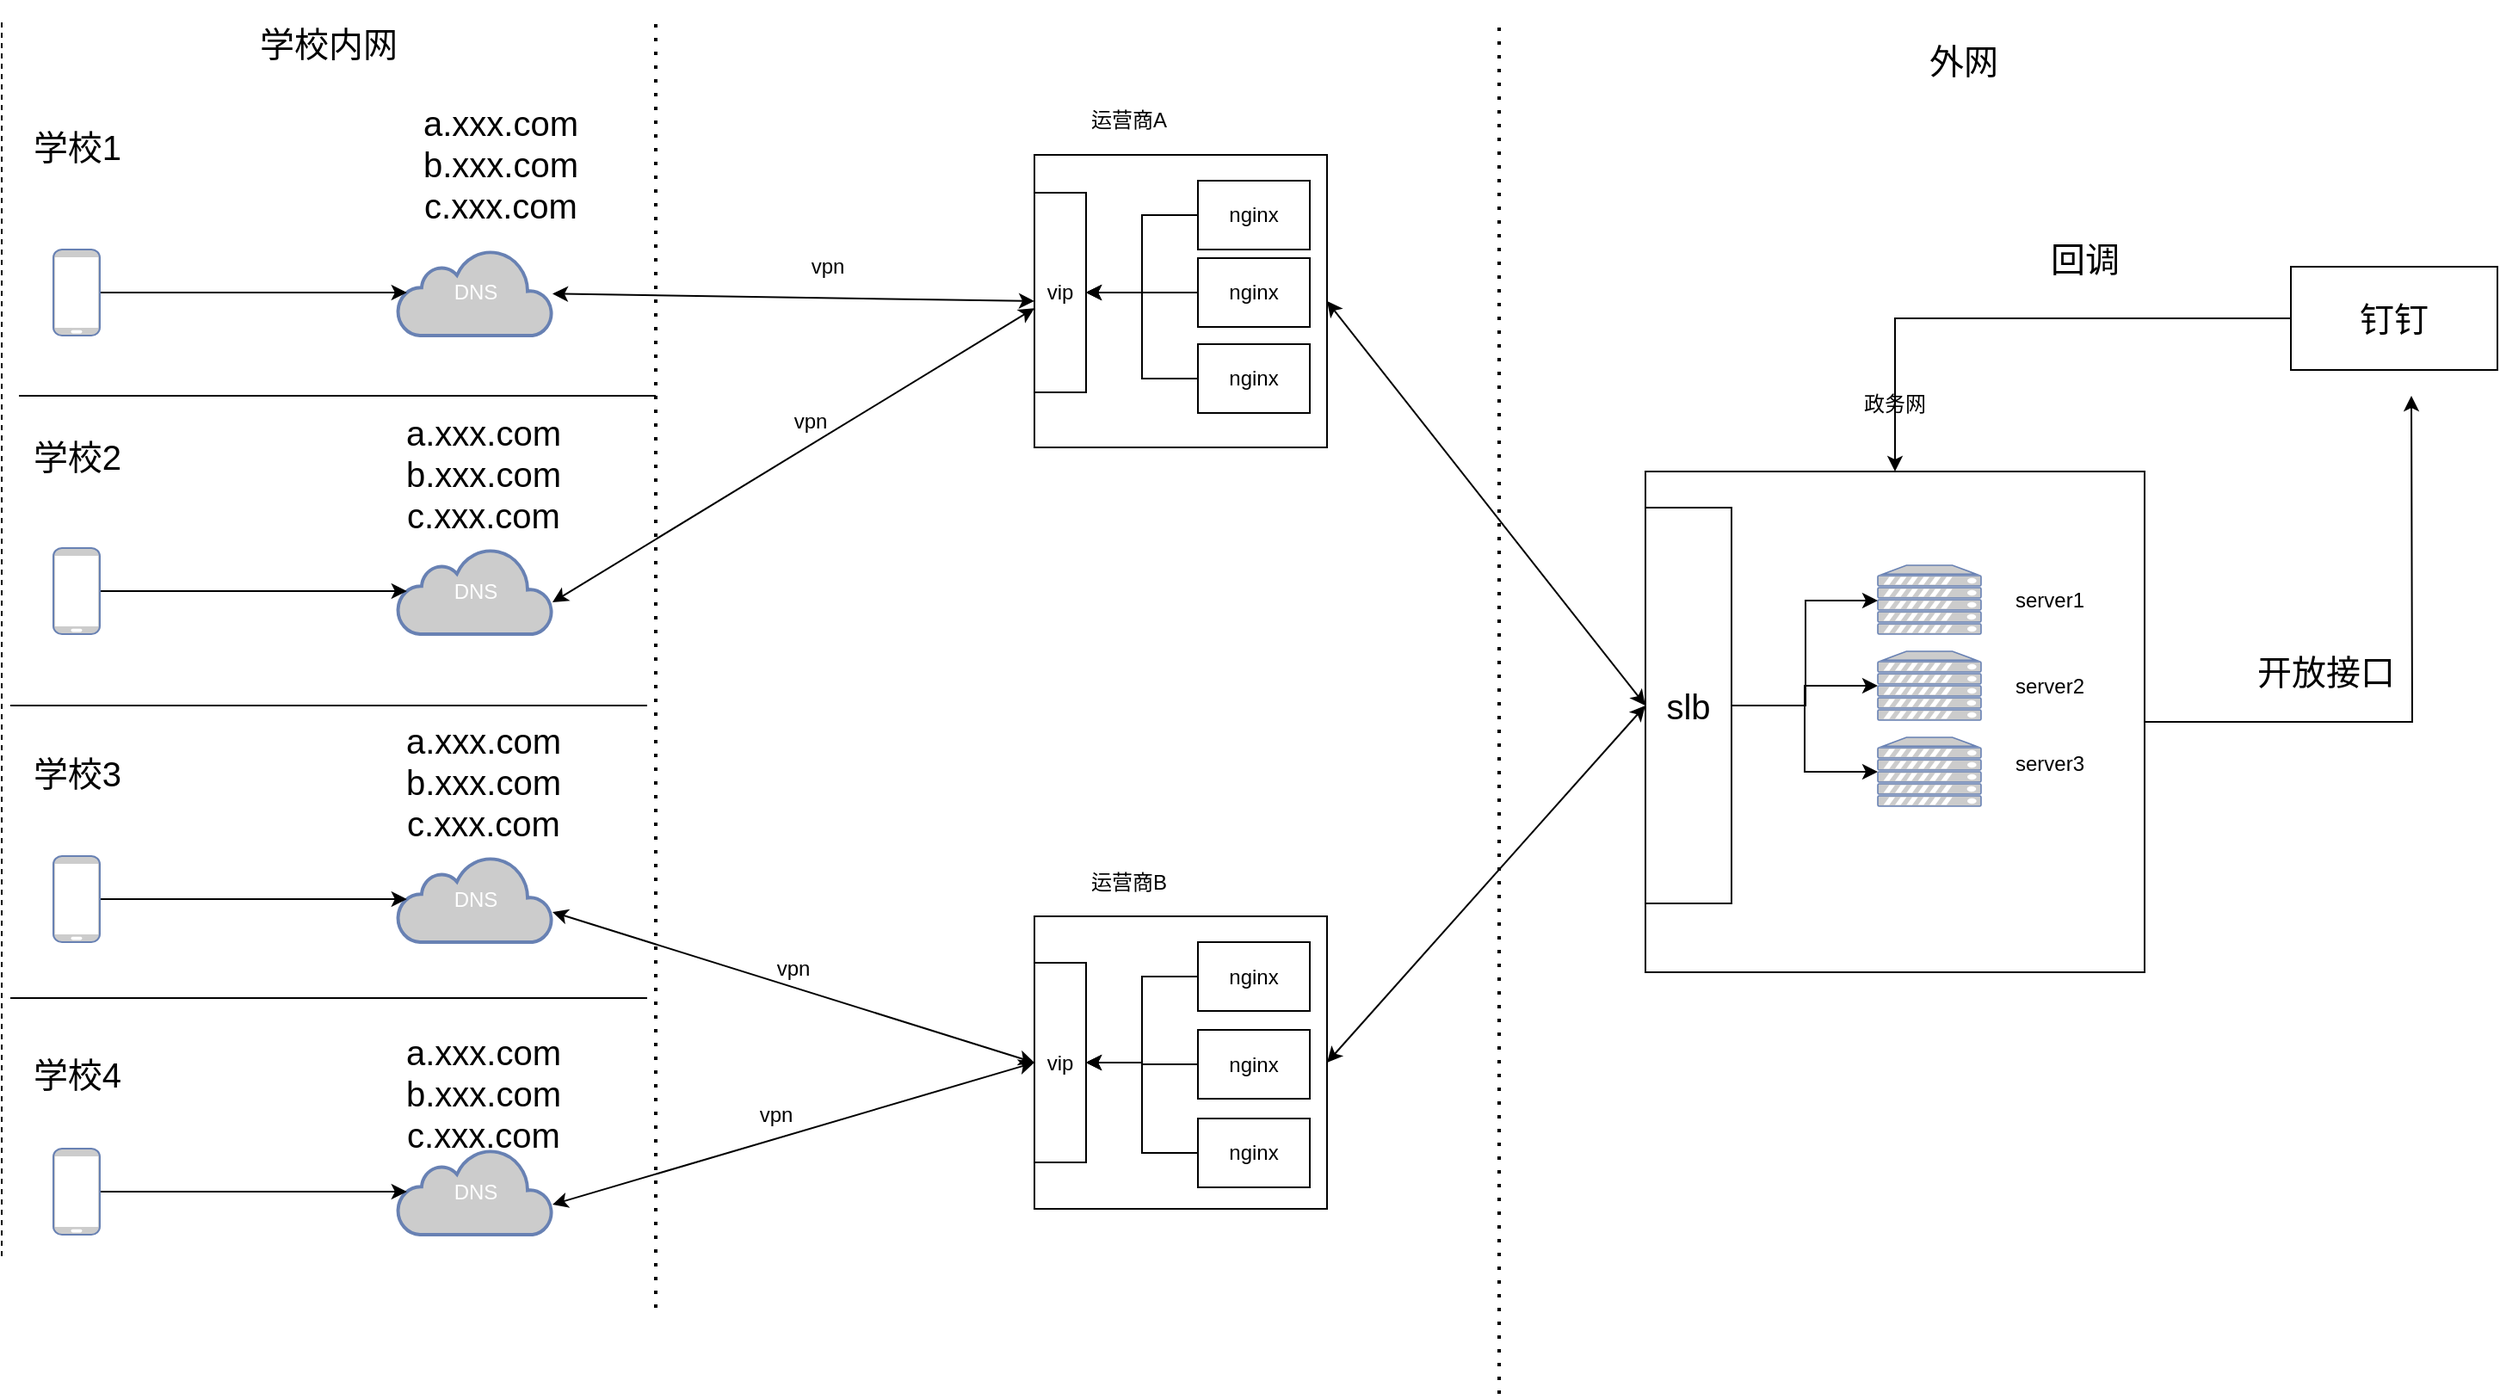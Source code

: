 <mxfile version="20.8.19" type="github">
  <diagram name="第 1 页" id="-a2cajlcUVzWi9H27ka_">
    <mxGraphModel dx="2265" dy="764" grid="1" gridSize="10" guides="1" tooltips="1" connect="1" arrows="1" fold="1" page="1" pageScale="1" pageWidth="827" pageHeight="1169" math="0" shadow="0">
      <root>
        <mxCell id="0" />
        <mxCell id="1" parent="0" />
        <mxCell id="5XkQjtwtMUVPwkuHvZPp-11" value="" style="whiteSpace=wrap;html=1;aspect=fixed;" vertex="1" parent="1">
          <mxGeometry x="280" y="90" width="170" height="170" as="geometry" />
        </mxCell>
        <mxCell id="5XkQjtwtMUVPwkuHvZPp-12" value="运营商A" style="text;html=1;strokeColor=none;fillColor=none;align=center;verticalAlign=middle;whiteSpace=wrap;rounded=0;" vertex="1" parent="1">
          <mxGeometry x="305" y="55" width="60" height="30" as="geometry" />
        </mxCell>
        <mxCell id="5XkQjtwtMUVPwkuHvZPp-13" value="" style="endArrow=none;dashed=1;html=1;dashPattern=1 3;strokeWidth=2;rounded=0;" edge="1" parent="1">
          <mxGeometry width="50" height="50" relative="1" as="geometry">
            <mxPoint x="60" y="760" as="sourcePoint" />
            <mxPoint x="60" y="10" as="targetPoint" />
          </mxGeometry>
        </mxCell>
        <mxCell id="5XkQjtwtMUVPwkuHvZPp-17" value="&lt;font style=&quot;font-size: 20px;&quot;&gt;学校内网&lt;/font&gt;" style="text;html=1;strokeColor=none;fillColor=none;align=center;verticalAlign=middle;whiteSpace=wrap;rounded=0;" vertex="1" parent="1">
          <mxGeometry x="-190" y="10" width="120" height="30" as="geometry" />
        </mxCell>
        <mxCell id="5XkQjtwtMUVPwkuHvZPp-54" value="" style="edgeStyle=orthogonalEdgeStyle;rounded=0;orthogonalLoop=1;jettySize=auto;html=1;" edge="1" parent="1" source="5XkQjtwtMUVPwkuHvZPp-22" target="5XkQjtwtMUVPwkuHvZPp-53">
          <mxGeometry relative="1" as="geometry" />
        </mxCell>
        <mxCell id="5XkQjtwtMUVPwkuHvZPp-22" value="nginx" style="rounded=0;whiteSpace=wrap;html=1;" vertex="1" parent="1">
          <mxGeometry x="375" y="105" width="65" height="40" as="geometry" />
        </mxCell>
        <mxCell id="5XkQjtwtMUVPwkuHvZPp-55" value="" style="edgeStyle=orthogonalEdgeStyle;rounded=0;orthogonalLoop=1;jettySize=auto;html=1;" edge="1" parent="1" source="5XkQjtwtMUVPwkuHvZPp-23" target="5XkQjtwtMUVPwkuHvZPp-53">
          <mxGeometry relative="1" as="geometry" />
        </mxCell>
        <mxCell id="5XkQjtwtMUVPwkuHvZPp-23" value="nginx" style="rounded=0;whiteSpace=wrap;html=1;" vertex="1" parent="1">
          <mxGeometry x="375" y="150" width="65" height="40" as="geometry" />
        </mxCell>
        <mxCell id="5XkQjtwtMUVPwkuHvZPp-56" value="" style="edgeStyle=orthogonalEdgeStyle;rounded=0;orthogonalLoop=1;jettySize=auto;html=1;" edge="1" parent="1" source="5XkQjtwtMUVPwkuHvZPp-24" target="5XkQjtwtMUVPwkuHvZPp-53">
          <mxGeometry relative="1" as="geometry" />
        </mxCell>
        <mxCell id="5XkQjtwtMUVPwkuHvZPp-24" value="nginx" style="rounded=0;whiteSpace=wrap;html=1;" vertex="1" parent="1">
          <mxGeometry x="375" y="200" width="65" height="40" as="geometry" />
        </mxCell>
        <mxCell id="5XkQjtwtMUVPwkuHvZPp-36" value="DNS" style="html=1;outlineConnect=0;fillColor=#CCCCCC;strokeColor=#6881B3;gradientColor=none;gradientDirection=north;strokeWidth=2;shape=mxgraph.networks.cloud;fontColor=#ffffff;" vertex="1" parent="1">
          <mxGeometry x="-90" y="145" width="90" height="50" as="geometry" />
        </mxCell>
        <mxCell id="5XkQjtwtMUVPwkuHvZPp-39" value="" style="endArrow=classic;startArrow=classic;html=1;rounded=0;entryX=0;entryY=0.5;entryDx=0;entryDy=0;" edge="1" parent="1" source="5XkQjtwtMUVPwkuHvZPp-36" target="5XkQjtwtMUVPwkuHvZPp-11">
          <mxGeometry width="50" height="50" relative="1" as="geometry">
            <mxPoint x="60" y="410" as="sourcePoint" />
            <mxPoint x="110" y="360" as="targetPoint" />
          </mxGeometry>
        </mxCell>
        <mxCell id="5XkQjtwtMUVPwkuHvZPp-42" value="vpn" style="text;html=1;strokeColor=none;fillColor=none;align=center;verticalAlign=middle;whiteSpace=wrap;rounded=0;" vertex="1" parent="1">
          <mxGeometry x="130" y="140" width="60" height="30" as="geometry" />
        </mxCell>
        <mxCell id="5XkQjtwtMUVPwkuHvZPp-98" style="edgeStyle=orthogonalEdgeStyle;rounded=0;orthogonalLoop=1;jettySize=auto;html=1;fontSize=20;" edge="1" parent="1" source="5XkQjtwtMUVPwkuHvZPp-49">
          <mxGeometry relative="1" as="geometry">
            <mxPoint x="1080" y="230" as="targetPoint" />
          </mxGeometry>
        </mxCell>
        <mxCell id="5XkQjtwtMUVPwkuHvZPp-49" value="" style="rounded=0;whiteSpace=wrap;html=1;" vertex="1" parent="1">
          <mxGeometry x="635" y="274" width="290" height="291" as="geometry" />
        </mxCell>
        <mxCell id="5XkQjtwtMUVPwkuHvZPp-50" value="" style="endArrow=none;dashed=1;html=1;dashPattern=1 3;strokeWidth=2;rounded=0;" edge="1" parent="1">
          <mxGeometry width="50" height="50" relative="1" as="geometry">
            <mxPoint x="550" y="810" as="sourcePoint" />
            <mxPoint x="550" y="10" as="targetPoint" />
          </mxGeometry>
        </mxCell>
        <mxCell id="5XkQjtwtMUVPwkuHvZPp-51" value="政务网" style="text;html=1;strokeColor=none;fillColor=none;align=center;verticalAlign=middle;whiteSpace=wrap;rounded=0;" vertex="1" parent="1">
          <mxGeometry x="750" y="220" width="60" height="30" as="geometry" />
        </mxCell>
        <mxCell id="5XkQjtwtMUVPwkuHvZPp-52" value="&lt;font style=&quot;font-size: 20px;&quot;&gt;外网&lt;/font&gt;" style="text;html=1;strokeColor=none;fillColor=none;align=center;verticalAlign=middle;whiteSpace=wrap;rounded=0;" vertex="1" parent="1">
          <mxGeometry x="670" width="300" height="70" as="geometry" />
        </mxCell>
        <mxCell id="5XkQjtwtMUVPwkuHvZPp-53" value="vip" style="rounded=0;whiteSpace=wrap;html=1;" vertex="1" parent="1">
          <mxGeometry x="280" y="112" width="30" height="116" as="geometry" />
        </mxCell>
        <mxCell id="5XkQjtwtMUVPwkuHvZPp-77" value="" style="endArrow=classic;startArrow=classic;html=1;rounded=0;exitX=1;exitY=0.5;exitDx=0;exitDy=0;entryX=0;entryY=0.5;entryDx=0;entryDy=0;" edge="1" parent="1" source="5XkQjtwtMUVPwkuHvZPp-11" target="5XkQjtwtMUVPwkuHvZPp-92">
          <mxGeometry width="50" height="50" relative="1" as="geometry">
            <mxPoint x="580" y="430" as="sourcePoint" />
            <mxPoint x="630" y="380" as="targetPoint" />
          </mxGeometry>
        </mxCell>
        <mxCell id="5XkQjtwtMUVPwkuHvZPp-78" value="" style="endArrow=classic;startArrow=classic;html=1;rounded=0;exitX=1;exitY=0.5;exitDx=0;exitDy=0;entryX=0;entryY=0.5;entryDx=0;entryDy=0;" edge="1" parent="1" source="5XkQjtwtMUVPwkuHvZPp-118" target="5XkQjtwtMUVPwkuHvZPp-92">
          <mxGeometry width="50" height="50" relative="1" as="geometry">
            <mxPoint x="461.02" y="394.03" as="sourcePoint" />
            <mxPoint x="630" y="390" as="targetPoint" />
          </mxGeometry>
        </mxCell>
        <mxCell id="5XkQjtwtMUVPwkuHvZPp-80" value="" style="fontColor=#0066CC;verticalAlign=top;verticalLabelPosition=bottom;labelPosition=center;align=center;html=1;outlineConnect=0;fillColor=#CCCCCC;strokeColor=#6881B3;gradientColor=none;gradientDirection=north;strokeWidth=2;shape=mxgraph.networks.server;" vertex="1" parent="1">
          <mxGeometry x="770" y="328.5" width="60" height="40" as="geometry" />
        </mxCell>
        <mxCell id="5XkQjtwtMUVPwkuHvZPp-81" value="" style="fontColor=#0066CC;verticalAlign=top;verticalLabelPosition=bottom;labelPosition=center;align=center;html=1;outlineConnect=0;fillColor=#CCCCCC;strokeColor=#6881B3;gradientColor=none;gradientDirection=north;strokeWidth=2;shape=mxgraph.networks.server;" vertex="1" parent="1">
          <mxGeometry x="770" y="378.5" width="60" height="40" as="geometry" />
        </mxCell>
        <mxCell id="5XkQjtwtMUVPwkuHvZPp-82" value="" style="fontColor=#0066CC;verticalAlign=top;verticalLabelPosition=bottom;labelPosition=center;align=center;html=1;outlineConnect=0;fillColor=#CCCCCC;strokeColor=#6881B3;gradientColor=none;gradientDirection=north;strokeWidth=2;shape=mxgraph.networks.server;" vertex="1" parent="1">
          <mxGeometry x="770" y="428.5" width="60" height="40" as="geometry" />
        </mxCell>
        <mxCell id="5XkQjtwtMUVPwkuHvZPp-83" value="server1" style="text;html=1;strokeColor=none;fillColor=none;align=center;verticalAlign=middle;whiteSpace=wrap;rounded=0;" vertex="1" parent="1">
          <mxGeometry x="840" y="333.5" width="60" height="30" as="geometry" />
        </mxCell>
        <mxCell id="5XkQjtwtMUVPwkuHvZPp-84" value="server3" style="text;html=1;strokeColor=none;fillColor=none;align=center;verticalAlign=middle;whiteSpace=wrap;rounded=0;" vertex="1" parent="1">
          <mxGeometry x="840" y="428.5" width="60" height="30" as="geometry" />
        </mxCell>
        <mxCell id="5XkQjtwtMUVPwkuHvZPp-85" value="server2" style="text;html=1;strokeColor=none;fillColor=none;align=center;verticalAlign=middle;whiteSpace=wrap;rounded=0;" vertex="1" parent="1">
          <mxGeometry x="840" y="383.5" width="60" height="30" as="geometry" />
        </mxCell>
        <mxCell id="5XkQjtwtMUVPwkuHvZPp-100" style="edgeStyle=orthogonalEdgeStyle;rounded=0;orthogonalLoop=1;jettySize=auto;html=1;entryX=0.06;entryY=0.5;entryDx=0;entryDy=0;entryPerimeter=0;fontSize=20;" edge="1" parent="1" source="5XkQjtwtMUVPwkuHvZPp-89" target="5XkQjtwtMUVPwkuHvZPp-36">
          <mxGeometry relative="1" as="geometry" />
        </mxCell>
        <mxCell id="5XkQjtwtMUVPwkuHvZPp-89" value="" style="fontColor=#0066CC;verticalAlign=top;verticalLabelPosition=bottom;labelPosition=center;align=center;html=1;outlineConnect=0;fillColor=#CCCCCC;strokeColor=#6881B3;gradientColor=none;gradientDirection=north;strokeWidth=2;shape=mxgraph.networks.mobile;" vertex="1" parent="1">
          <mxGeometry x="-290" y="145" width="27" height="50" as="geometry" />
        </mxCell>
        <mxCell id="5XkQjtwtMUVPwkuHvZPp-110" style="edgeStyle=orthogonalEdgeStyle;rounded=0;orthogonalLoop=1;jettySize=auto;html=1;fontSize=20;" edge="1" parent="1" source="5XkQjtwtMUVPwkuHvZPp-92" target="5XkQjtwtMUVPwkuHvZPp-80">
          <mxGeometry relative="1" as="geometry">
            <Array as="points">
              <mxPoint x="728" y="410" />
              <mxPoint x="728" y="349" />
            </Array>
          </mxGeometry>
        </mxCell>
        <mxCell id="5XkQjtwtMUVPwkuHvZPp-113" style="edgeStyle=orthogonalEdgeStyle;rounded=0;orthogonalLoop=1;jettySize=auto;html=1;exitX=1;exitY=0.5;exitDx=0;exitDy=0;fontSize=20;" edge="1" parent="1" source="5XkQjtwtMUVPwkuHvZPp-92" target="5XkQjtwtMUVPwkuHvZPp-82">
          <mxGeometry relative="1" as="geometry" />
        </mxCell>
        <mxCell id="5XkQjtwtMUVPwkuHvZPp-114" style="edgeStyle=orthogonalEdgeStyle;rounded=0;orthogonalLoop=1;jettySize=auto;html=1;fontSize=20;" edge="1" parent="1" source="5XkQjtwtMUVPwkuHvZPp-92" target="5XkQjtwtMUVPwkuHvZPp-81">
          <mxGeometry relative="1" as="geometry" />
        </mxCell>
        <mxCell id="5XkQjtwtMUVPwkuHvZPp-92" value="slb" style="rounded=0;whiteSpace=wrap;html=1;fontSize=20;" vertex="1" parent="1">
          <mxGeometry x="635" y="295" width="50" height="230" as="geometry" />
        </mxCell>
        <mxCell id="5XkQjtwtMUVPwkuHvZPp-96" style="edgeStyle=orthogonalEdgeStyle;rounded=0;orthogonalLoop=1;jettySize=auto;html=1;fontSize=20;" edge="1" parent="1" source="5XkQjtwtMUVPwkuHvZPp-93" target="5XkQjtwtMUVPwkuHvZPp-49">
          <mxGeometry relative="1" as="geometry" />
        </mxCell>
        <mxCell id="5XkQjtwtMUVPwkuHvZPp-93" value="钉钉" style="rounded=0;whiteSpace=wrap;html=1;fontSize=20;" vertex="1" parent="1">
          <mxGeometry x="1010" y="155" width="120" height="60" as="geometry" />
        </mxCell>
        <mxCell id="5XkQjtwtMUVPwkuHvZPp-97" value="回调" style="text;html=1;align=center;verticalAlign=middle;resizable=0;points=[];autosize=1;strokeColor=none;fillColor=none;fontSize=20;" vertex="1" parent="1">
          <mxGeometry x="860" y="130" width="60" height="40" as="geometry" />
        </mxCell>
        <mxCell id="5XkQjtwtMUVPwkuHvZPp-99" value="开放接口" style="text;html=1;align=center;verticalAlign=middle;resizable=0;points=[];autosize=1;strokeColor=none;fillColor=none;fontSize=20;" vertex="1" parent="1">
          <mxGeometry x="980" y="370" width="100" height="40" as="geometry" />
        </mxCell>
        <mxCell id="5XkQjtwtMUVPwkuHvZPp-101" value="DNS" style="html=1;outlineConnect=0;fillColor=#CCCCCC;strokeColor=#6881B3;gradientColor=none;gradientDirection=north;strokeWidth=2;shape=mxgraph.networks.cloud;fontColor=#ffffff;" vertex="1" parent="1">
          <mxGeometry x="-90" y="318.5" width="90" height="50" as="geometry" />
        </mxCell>
        <mxCell id="5XkQjtwtMUVPwkuHvZPp-102" style="edgeStyle=orthogonalEdgeStyle;rounded=0;orthogonalLoop=1;jettySize=auto;html=1;entryX=0.06;entryY=0.5;entryDx=0;entryDy=0;entryPerimeter=0;fontSize=20;" edge="1" parent="1" source="5XkQjtwtMUVPwkuHvZPp-103" target="5XkQjtwtMUVPwkuHvZPp-101">
          <mxGeometry relative="1" as="geometry" />
        </mxCell>
        <mxCell id="5XkQjtwtMUVPwkuHvZPp-103" value="" style="fontColor=#0066CC;verticalAlign=top;verticalLabelPosition=bottom;labelPosition=center;align=center;html=1;outlineConnect=0;fillColor=#CCCCCC;strokeColor=#6881B3;gradientColor=none;gradientDirection=north;strokeWidth=2;shape=mxgraph.networks.mobile;" vertex="1" parent="1">
          <mxGeometry x="-290" y="318.5" width="27" height="50" as="geometry" />
        </mxCell>
        <mxCell id="5XkQjtwtMUVPwkuHvZPp-104" value="DNS" style="html=1;outlineConnect=0;fillColor=#CCCCCC;strokeColor=#6881B3;gradientColor=none;gradientDirection=north;strokeWidth=2;shape=mxgraph.networks.cloud;fontColor=#ffffff;" vertex="1" parent="1">
          <mxGeometry x="-90" y="497.5" width="90" height="50" as="geometry" />
        </mxCell>
        <mxCell id="5XkQjtwtMUVPwkuHvZPp-105" style="edgeStyle=orthogonalEdgeStyle;rounded=0;orthogonalLoop=1;jettySize=auto;html=1;entryX=0.06;entryY=0.5;entryDx=0;entryDy=0;entryPerimeter=0;fontSize=20;" edge="1" parent="1" source="5XkQjtwtMUVPwkuHvZPp-106" target="5XkQjtwtMUVPwkuHvZPp-104">
          <mxGeometry relative="1" as="geometry" />
        </mxCell>
        <mxCell id="5XkQjtwtMUVPwkuHvZPp-106" value="" style="fontColor=#0066CC;verticalAlign=top;verticalLabelPosition=bottom;labelPosition=center;align=center;html=1;outlineConnect=0;fillColor=#CCCCCC;strokeColor=#6881B3;gradientColor=none;gradientDirection=north;strokeWidth=2;shape=mxgraph.networks.mobile;" vertex="1" parent="1">
          <mxGeometry x="-290" y="497.5" width="27" height="50" as="geometry" />
        </mxCell>
        <mxCell id="5XkQjtwtMUVPwkuHvZPp-107" value="" style="endArrow=none;html=1;rounded=0;fontSize=20;" edge="1" parent="1">
          <mxGeometry width="50" height="50" relative="1" as="geometry">
            <mxPoint x="-315" y="410" as="sourcePoint" />
            <mxPoint x="55" y="410" as="targetPoint" />
          </mxGeometry>
        </mxCell>
        <mxCell id="5XkQjtwtMUVPwkuHvZPp-108" value="" style="endArrow=none;html=1;rounded=0;fontSize=20;" edge="1" parent="1">
          <mxGeometry width="50" height="50" relative="1" as="geometry">
            <mxPoint x="-310" y="230" as="sourcePoint" />
            <mxPoint x="60" y="230" as="targetPoint" />
          </mxGeometry>
        </mxCell>
        <mxCell id="5XkQjtwtMUVPwkuHvZPp-109" value="" style="endArrow=none;dashed=1;html=1;rounded=0;fontSize=20;" edge="1" parent="1">
          <mxGeometry width="50" height="50" relative="1" as="geometry">
            <mxPoint x="-320" y="730" as="sourcePoint" />
            <mxPoint x="-320" y="10" as="targetPoint" />
          </mxGeometry>
        </mxCell>
        <mxCell id="5XkQjtwtMUVPwkuHvZPp-115" value="a.xxx.com&lt;br&gt;b.xxx.com&lt;br&gt;c.xxx.com" style="text;html=1;strokeColor=none;fillColor=none;align=center;verticalAlign=middle;whiteSpace=wrap;rounded=0;fontSize=20;" vertex="1" parent="1">
          <mxGeometry x="-60" y="80" width="60" height="30" as="geometry" />
        </mxCell>
        <mxCell id="5XkQjtwtMUVPwkuHvZPp-118" value="" style="whiteSpace=wrap;html=1;aspect=fixed;" vertex="1" parent="1">
          <mxGeometry x="280" y="532.5" width="170" height="170" as="geometry" />
        </mxCell>
        <mxCell id="5XkQjtwtMUVPwkuHvZPp-119" value="运营商B" style="text;html=1;strokeColor=none;fillColor=none;align=center;verticalAlign=middle;whiteSpace=wrap;rounded=0;" vertex="1" parent="1">
          <mxGeometry x="305" y="497.5" width="60" height="30" as="geometry" />
        </mxCell>
        <mxCell id="5XkQjtwtMUVPwkuHvZPp-120" value="" style="edgeStyle=orthogonalEdgeStyle;rounded=0;orthogonalLoop=1;jettySize=auto;html=1;" edge="1" parent="1" source="5XkQjtwtMUVPwkuHvZPp-121" target="5XkQjtwtMUVPwkuHvZPp-126">
          <mxGeometry relative="1" as="geometry" />
        </mxCell>
        <mxCell id="5XkQjtwtMUVPwkuHvZPp-121" value="nginx" style="rounded=0;whiteSpace=wrap;html=1;" vertex="1" parent="1">
          <mxGeometry x="375" y="547.5" width="65" height="40" as="geometry" />
        </mxCell>
        <mxCell id="5XkQjtwtMUVPwkuHvZPp-122" value="" style="edgeStyle=orthogonalEdgeStyle;rounded=0;orthogonalLoop=1;jettySize=auto;html=1;" edge="1" parent="1" source="5XkQjtwtMUVPwkuHvZPp-123" target="5XkQjtwtMUVPwkuHvZPp-126">
          <mxGeometry relative="1" as="geometry" />
        </mxCell>
        <mxCell id="5XkQjtwtMUVPwkuHvZPp-123" value="nginx" style="rounded=0;whiteSpace=wrap;html=1;" vertex="1" parent="1">
          <mxGeometry x="375" y="598.5" width="65" height="40" as="geometry" />
        </mxCell>
        <mxCell id="5XkQjtwtMUVPwkuHvZPp-124" value="" style="edgeStyle=orthogonalEdgeStyle;rounded=0;orthogonalLoop=1;jettySize=auto;html=1;" edge="1" parent="1" source="5XkQjtwtMUVPwkuHvZPp-125" target="5XkQjtwtMUVPwkuHvZPp-126">
          <mxGeometry relative="1" as="geometry" />
        </mxCell>
        <mxCell id="5XkQjtwtMUVPwkuHvZPp-125" value="nginx" style="rounded=0;whiteSpace=wrap;html=1;" vertex="1" parent="1">
          <mxGeometry x="375" y="650" width="65" height="40" as="geometry" />
        </mxCell>
        <mxCell id="5XkQjtwtMUVPwkuHvZPp-126" value="vip" style="rounded=0;whiteSpace=wrap;html=1;" vertex="1" parent="1">
          <mxGeometry x="280" y="559.5" width="30" height="116" as="geometry" />
        </mxCell>
        <mxCell id="5XkQjtwtMUVPwkuHvZPp-141" value="DNS" style="html=1;outlineConnect=0;fillColor=#CCCCCC;strokeColor=#6881B3;gradientColor=none;gradientDirection=north;strokeWidth=2;shape=mxgraph.networks.cloud;fontColor=#ffffff;" vertex="1" parent="1">
          <mxGeometry x="-90" y="667.5" width="90" height="50" as="geometry" />
        </mxCell>
        <mxCell id="5XkQjtwtMUVPwkuHvZPp-142" style="edgeStyle=orthogonalEdgeStyle;rounded=0;orthogonalLoop=1;jettySize=auto;html=1;entryX=0.06;entryY=0.5;entryDx=0;entryDy=0;entryPerimeter=0;fontSize=20;" edge="1" parent="1" source="5XkQjtwtMUVPwkuHvZPp-143" target="5XkQjtwtMUVPwkuHvZPp-141">
          <mxGeometry relative="1" as="geometry" />
        </mxCell>
        <mxCell id="5XkQjtwtMUVPwkuHvZPp-143" value="" style="fontColor=#0066CC;verticalAlign=top;verticalLabelPosition=bottom;labelPosition=center;align=center;html=1;outlineConnect=0;fillColor=#CCCCCC;strokeColor=#6881B3;gradientColor=none;gradientDirection=north;strokeWidth=2;shape=mxgraph.networks.mobile;" vertex="1" parent="1">
          <mxGeometry x="-290" y="667.5" width="27" height="50" as="geometry" />
        </mxCell>
        <mxCell id="5XkQjtwtMUVPwkuHvZPp-144" value="" style="endArrow=none;html=1;rounded=0;fontSize=20;" edge="1" parent="1">
          <mxGeometry width="50" height="50" relative="1" as="geometry">
            <mxPoint x="-315" y="580" as="sourcePoint" />
            <mxPoint x="55" y="580" as="targetPoint" />
          </mxGeometry>
        </mxCell>
        <mxCell id="5XkQjtwtMUVPwkuHvZPp-146" value="" style="endArrow=classic;startArrow=classic;html=1;rounded=0;fontSize=20;" edge="1" parent="1" target="5XkQjtwtMUVPwkuHvZPp-53">
          <mxGeometry width="50" height="50" relative="1" as="geometry">
            <mxPoint y="350" as="sourcePoint" />
            <mxPoint x="270" y="180" as="targetPoint" />
          </mxGeometry>
        </mxCell>
        <mxCell id="5XkQjtwtMUVPwkuHvZPp-147" value="vpn" style="text;html=1;strokeColor=none;fillColor=none;align=center;verticalAlign=middle;whiteSpace=wrap;rounded=0;" vertex="1" parent="1">
          <mxGeometry x="120" y="230" width="60" height="30" as="geometry" />
        </mxCell>
        <mxCell id="5XkQjtwtMUVPwkuHvZPp-148" value="" style="endArrow=classic;startArrow=classic;html=1;rounded=0;fontSize=20;entryX=0;entryY=0.5;entryDx=0;entryDy=0;" edge="1" parent="1" target="5XkQjtwtMUVPwkuHvZPp-126">
          <mxGeometry width="50" height="50" relative="1" as="geometry">
            <mxPoint y="530" as="sourcePoint" />
            <mxPoint x="50" y="480" as="targetPoint" />
          </mxGeometry>
        </mxCell>
        <mxCell id="5XkQjtwtMUVPwkuHvZPp-149" value="" style="endArrow=classic;startArrow=classic;html=1;rounded=0;fontSize=20;entryX=0;entryY=0.5;entryDx=0;entryDy=0;" edge="1" parent="1" target="5XkQjtwtMUVPwkuHvZPp-126">
          <mxGeometry width="50" height="50" relative="1" as="geometry">
            <mxPoint y="700" as="sourcePoint" />
            <mxPoint x="50" y="650" as="targetPoint" />
          </mxGeometry>
        </mxCell>
        <mxCell id="5XkQjtwtMUVPwkuHvZPp-150" value="vpn" style="text;html=1;strokeColor=none;fillColor=none;align=center;verticalAlign=middle;whiteSpace=wrap;rounded=0;" vertex="1" parent="1">
          <mxGeometry x="110" y="547.5" width="60" height="30" as="geometry" />
        </mxCell>
        <mxCell id="5XkQjtwtMUVPwkuHvZPp-151" value="vpn" style="text;html=1;strokeColor=none;fillColor=none;align=center;verticalAlign=middle;whiteSpace=wrap;rounded=0;" vertex="1" parent="1">
          <mxGeometry x="100" y="632.5" width="60" height="30" as="geometry" />
        </mxCell>
        <mxCell id="5XkQjtwtMUVPwkuHvZPp-152" value="a.xxx.com&lt;br&gt;b.xxx.com&lt;br&gt;c.xxx.com" style="text;html=1;strokeColor=none;fillColor=none;align=center;verticalAlign=middle;whiteSpace=wrap;rounded=0;fontSize=20;" vertex="1" parent="1">
          <mxGeometry x="-70" y="438.5" width="60" height="30" as="geometry" />
        </mxCell>
        <mxCell id="5XkQjtwtMUVPwkuHvZPp-153" value="a.xxx.com&lt;br&gt;b.xxx.com&lt;br&gt;c.xxx.com" style="text;html=1;strokeColor=none;fillColor=none;align=center;verticalAlign=middle;whiteSpace=wrap;rounded=0;fontSize=20;" vertex="1" parent="1">
          <mxGeometry x="-70" y="260" width="60" height="30" as="geometry" />
        </mxCell>
        <mxCell id="5XkQjtwtMUVPwkuHvZPp-154" value="a.xxx.com&lt;br&gt;b.xxx.com&lt;br&gt;c.xxx.com" style="text;html=1;strokeColor=none;fillColor=none;align=center;verticalAlign=middle;whiteSpace=wrap;rounded=0;fontSize=20;" vertex="1" parent="1">
          <mxGeometry x="-70" y="620" width="60" height="30" as="geometry" />
        </mxCell>
        <mxCell id="5XkQjtwtMUVPwkuHvZPp-155" value="学校1" style="text;html=1;strokeColor=none;fillColor=none;align=center;verticalAlign=middle;whiteSpace=wrap;rounded=0;fontSize=20;" vertex="1" parent="1">
          <mxGeometry x="-306" y="70" width="60" height="30" as="geometry" />
        </mxCell>
        <mxCell id="5XkQjtwtMUVPwkuHvZPp-156" value="学校4" style="text;html=1;strokeColor=none;fillColor=none;align=center;verticalAlign=middle;whiteSpace=wrap;rounded=0;fontSize=20;" vertex="1" parent="1">
          <mxGeometry x="-306" y="608.5" width="60" height="30" as="geometry" />
        </mxCell>
        <mxCell id="5XkQjtwtMUVPwkuHvZPp-157" value="学校3" style="text;html=1;strokeColor=none;fillColor=none;align=center;verticalAlign=middle;whiteSpace=wrap;rounded=0;fontSize=20;" vertex="1" parent="1">
          <mxGeometry x="-306.5" y="433.5" width="60" height="30" as="geometry" />
        </mxCell>
        <mxCell id="5XkQjtwtMUVPwkuHvZPp-158" value="学校2" style="text;html=1;strokeColor=none;fillColor=none;align=center;verticalAlign=middle;whiteSpace=wrap;rounded=0;fontSize=20;" vertex="1" parent="1">
          <mxGeometry x="-306" y="250" width="60" height="30" as="geometry" />
        </mxCell>
      </root>
    </mxGraphModel>
  </diagram>
</mxfile>
